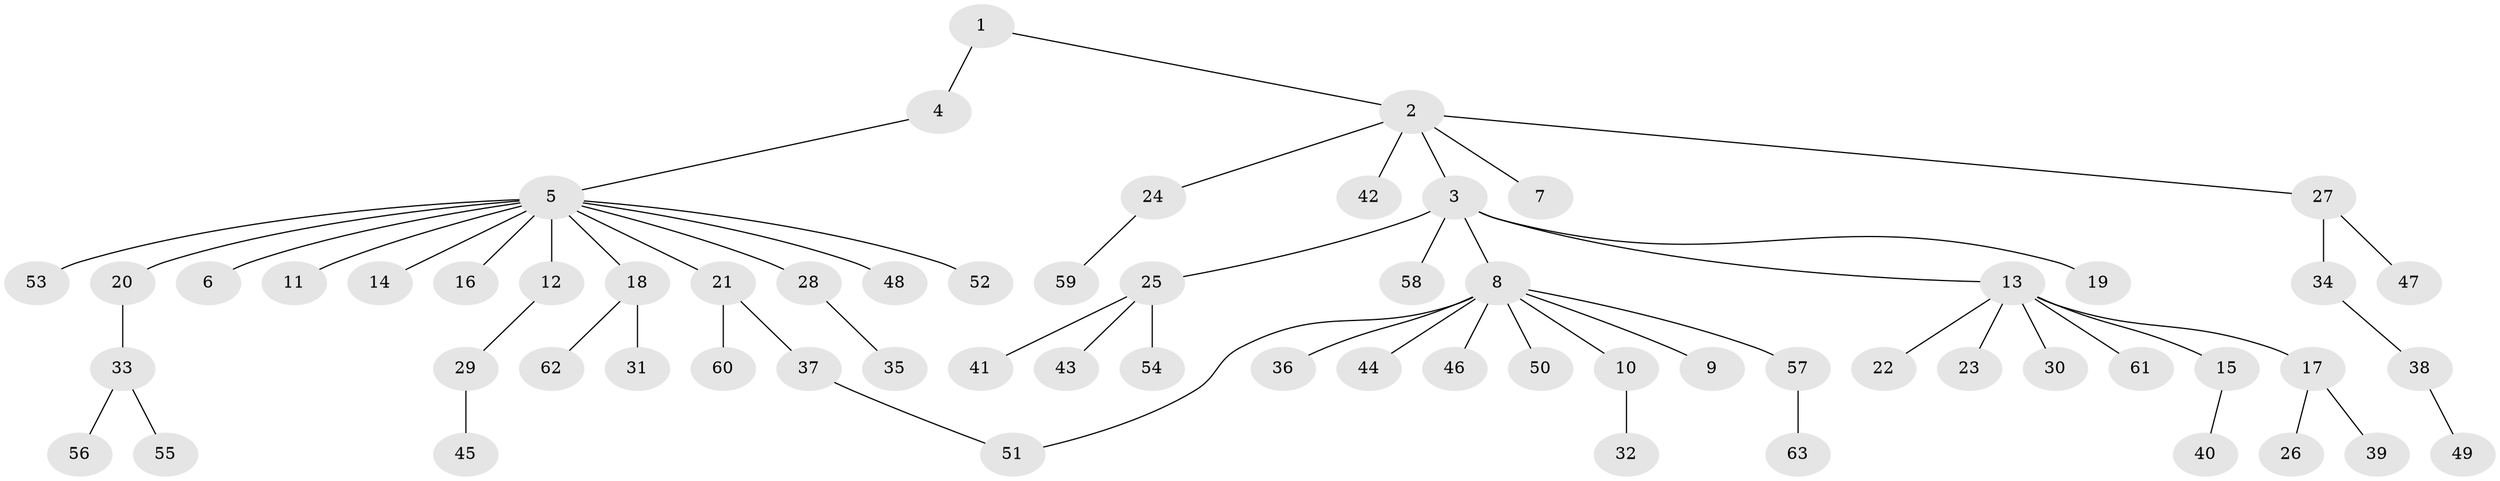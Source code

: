 // coarse degree distribution, {2: 0.20454545454545456, 7: 0.022727272727272728, 5: 0.022727272727272728, 12: 0.022727272727272728, 1: 0.6590909090909091, 8: 0.022727272727272728, 6: 0.022727272727272728, 3: 0.022727272727272728}
// Generated by graph-tools (version 1.1) at 2025/23/03/03/25 07:23:50]
// undirected, 63 vertices, 63 edges
graph export_dot {
graph [start="1"]
  node [color=gray90,style=filled];
  1;
  2;
  3;
  4;
  5;
  6;
  7;
  8;
  9;
  10;
  11;
  12;
  13;
  14;
  15;
  16;
  17;
  18;
  19;
  20;
  21;
  22;
  23;
  24;
  25;
  26;
  27;
  28;
  29;
  30;
  31;
  32;
  33;
  34;
  35;
  36;
  37;
  38;
  39;
  40;
  41;
  42;
  43;
  44;
  45;
  46;
  47;
  48;
  49;
  50;
  51;
  52;
  53;
  54;
  55;
  56;
  57;
  58;
  59;
  60;
  61;
  62;
  63;
  1 -- 2;
  1 -- 4;
  2 -- 3;
  2 -- 7;
  2 -- 24;
  2 -- 27;
  2 -- 42;
  3 -- 8;
  3 -- 13;
  3 -- 19;
  3 -- 25;
  3 -- 58;
  4 -- 5;
  5 -- 6;
  5 -- 11;
  5 -- 12;
  5 -- 14;
  5 -- 16;
  5 -- 18;
  5 -- 20;
  5 -- 21;
  5 -- 28;
  5 -- 48;
  5 -- 52;
  5 -- 53;
  8 -- 9;
  8 -- 10;
  8 -- 36;
  8 -- 44;
  8 -- 46;
  8 -- 50;
  8 -- 51;
  8 -- 57;
  10 -- 32;
  12 -- 29;
  13 -- 15;
  13 -- 17;
  13 -- 22;
  13 -- 23;
  13 -- 30;
  13 -- 61;
  15 -- 40;
  17 -- 26;
  17 -- 39;
  18 -- 31;
  18 -- 62;
  20 -- 33;
  21 -- 37;
  21 -- 60;
  24 -- 59;
  25 -- 41;
  25 -- 43;
  25 -- 54;
  27 -- 34;
  27 -- 47;
  28 -- 35;
  29 -- 45;
  33 -- 55;
  33 -- 56;
  34 -- 38;
  37 -- 51;
  38 -- 49;
  57 -- 63;
}
